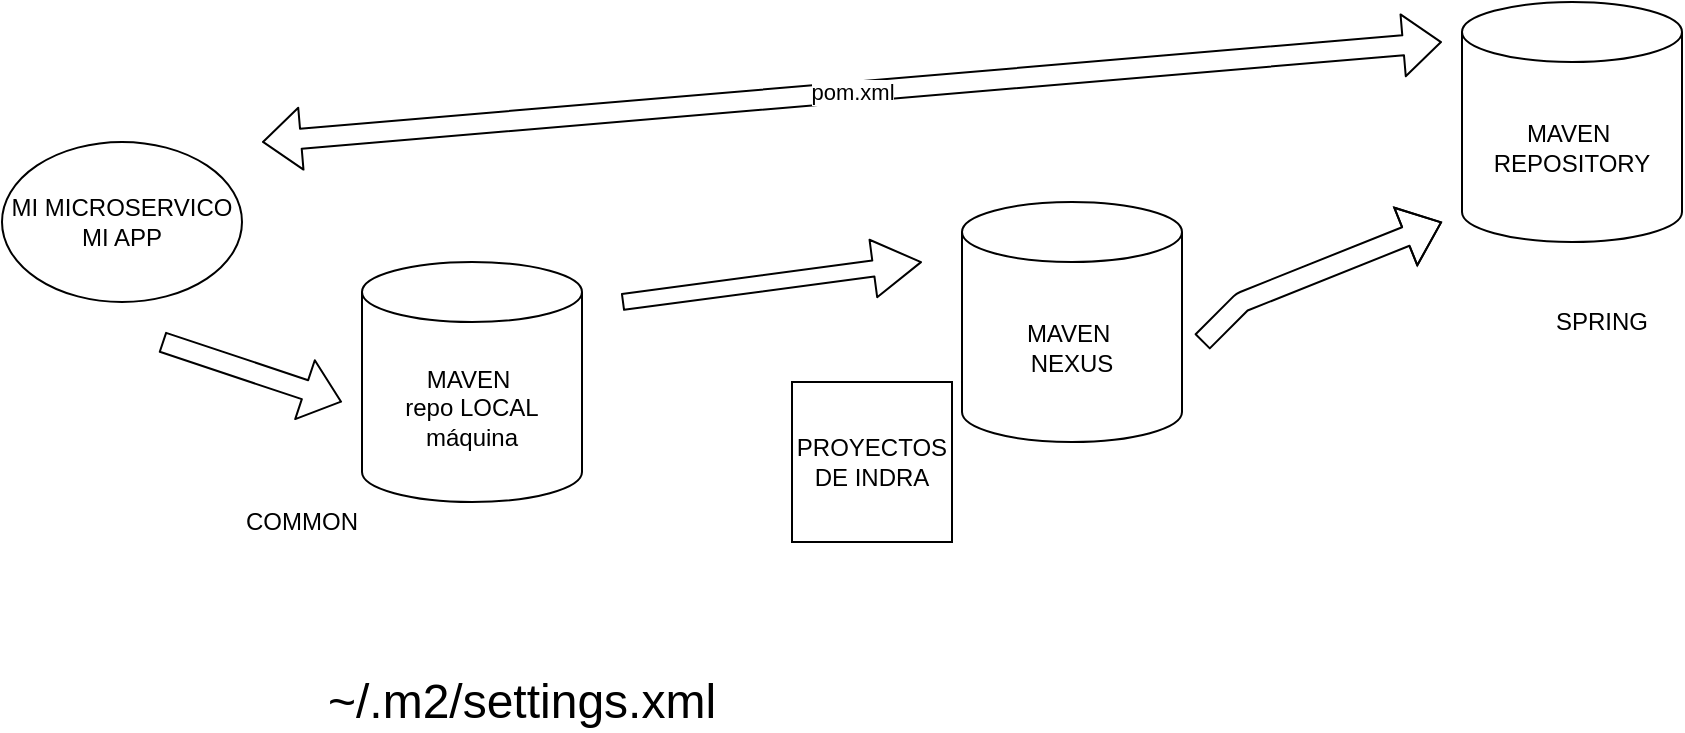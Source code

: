 <mxfile version="14.6.13" type="device"><diagram id="EqiDR9ufzxeupae7VqWo" name="Página-1"><mxGraphModel dx="1086" dy="806" grid="1" gridSize="10" guides="1" tooltips="1" connect="1" arrows="1" fold="1" page="1" pageScale="1" pageWidth="1169" pageHeight="827" math="0" shadow="0"><root><mxCell id="0"/><mxCell id="1" parent="0"/><mxCell id="NU6ViGqtMiox1v9gywGR-1" value="MI MICROSERVICO&lt;br&gt;MI APP" style="ellipse;whiteSpace=wrap;html=1;" parent="1" vertex="1"><mxGeometry x="190" y="240" width="120" height="80" as="geometry"/></mxCell><mxCell id="NU6ViGqtMiox1v9gywGR-2" value="MAVEN&amp;nbsp;&lt;br&gt;REPOSITORY" style="shape=cylinder3;whiteSpace=wrap;html=1;boundedLbl=1;backgroundOutline=1;size=15;" parent="1" vertex="1"><mxGeometry x="920" y="170" width="110" height="120" as="geometry"/></mxCell><mxCell id="NU6ViGqtMiox1v9gywGR-3" value="pom.xml" style="shape=flexArrow;endArrow=classic;startArrow=classic;html=1;" parent="1" edge="1"><mxGeometry width="100" height="100" relative="1" as="geometry"><mxPoint x="320" y="240" as="sourcePoint"/><mxPoint x="910" y="190" as="targetPoint"/></mxGeometry></mxCell><mxCell id="NU6ViGqtMiox1v9gywGR-4" value="MAVEN&amp;nbsp;&lt;br&gt;NEXUS" style="shape=cylinder3;whiteSpace=wrap;html=1;boundedLbl=1;backgroundOutline=1;size=15;" parent="1" vertex="1"><mxGeometry x="670" y="270" width="110" height="120" as="geometry"/></mxCell><mxCell id="NU6ViGqtMiox1v9gywGR-5" value="" style="shape=flexArrow;endArrow=classic;html=1;" parent="1" edge="1"><mxGeometry width="50" height="50" relative="1" as="geometry"><mxPoint x="790" y="340" as="sourcePoint"/><mxPoint x="910" y="280" as="targetPoint"/><Array as="points"><mxPoint x="810" y="320"/></Array></mxGeometry></mxCell><mxCell id="NU6ViGqtMiox1v9gywGR-7" value="PROYECTOS&lt;br&gt;DE INDRA" style="whiteSpace=wrap;html=1;aspect=fixed;" parent="1" vertex="1"><mxGeometry x="585" y="360" width="80" height="80" as="geometry"/></mxCell><mxCell id="NU6ViGqtMiox1v9gywGR-8" value="MAVEN&amp;nbsp;&lt;br&gt;repo LOCAL&lt;br&gt;máquina" style="shape=cylinder3;whiteSpace=wrap;html=1;boundedLbl=1;backgroundOutline=1;size=15;" parent="1" vertex="1"><mxGeometry x="370" y="300" width="110" height="120" as="geometry"/></mxCell><mxCell id="NU6ViGqtMiox1v9gywGR-11" value="" style="shape=flexArrow;endArrow=classic;html=1;" parent="1" edge="1"><mxGeometry width="50" height="50" relative="1" as="geometry"><mxPoint x="270" y="340" as="sourcePoint"/><mxPoint x="360" y="370" as="targetPoint"/></mxGeometry></mxCell><mxCell id="NU6ViGqtMiox1v9gywGR-12" value="" style="shape=flexArrow;endArrow=classic;html=1;width=8;endSize=7.68;" parent="1" edge="1"><mxGeometry width="50" height="50" relative="1" as="geometry"><mxPoint x="500" y="320" as="sourcePoint"/><mxPoint x="650" y="300" as="targetPoint"/></mxGeometry></mxCell><mxCell id="NU6ViGqtMiox1v9gywGR-15" value="SPRING" style="text;html=1;strokeColor=none;fillColor=none;align=center;verticalAlign=middle;whiteSpace=wrap;rounded=0;" parent="1" vertex="1"><mxGeometry x="970" y="320" width="40" height="20" as="geometry"/></mxCell><mxCell id="NU6ViGqtMiox1v9gywGR-18" value="COMMON" style="text;html=1;strokeColor=none;fillColor=none;align=center;verticalAlign=middle;whiteSpace=wrap;rounded=0;" parent="1" vertex="1"><mxGeometry x="320" y="420" width="40" height="20" as="geometry"/></mxCell><mxCell id="LtQA8y0wmNuaoAZ6fh-6-1" value="&lt;font style=&quot;font-size: 24px&quot;&gt;~/.m2/settings.xml&lt;/font&gt;" style="text;html=1;strokeColor=none;fillColor=none;align=center;verticalAlign=middle;whiteSpace=wrap;rounded=0;" parent="1" vertex="1"><mxGeometry x="430" y="510" width="40" height="20" as="geometry"/></mxCell></root></mxGraphModel></diagram></mxfile>
